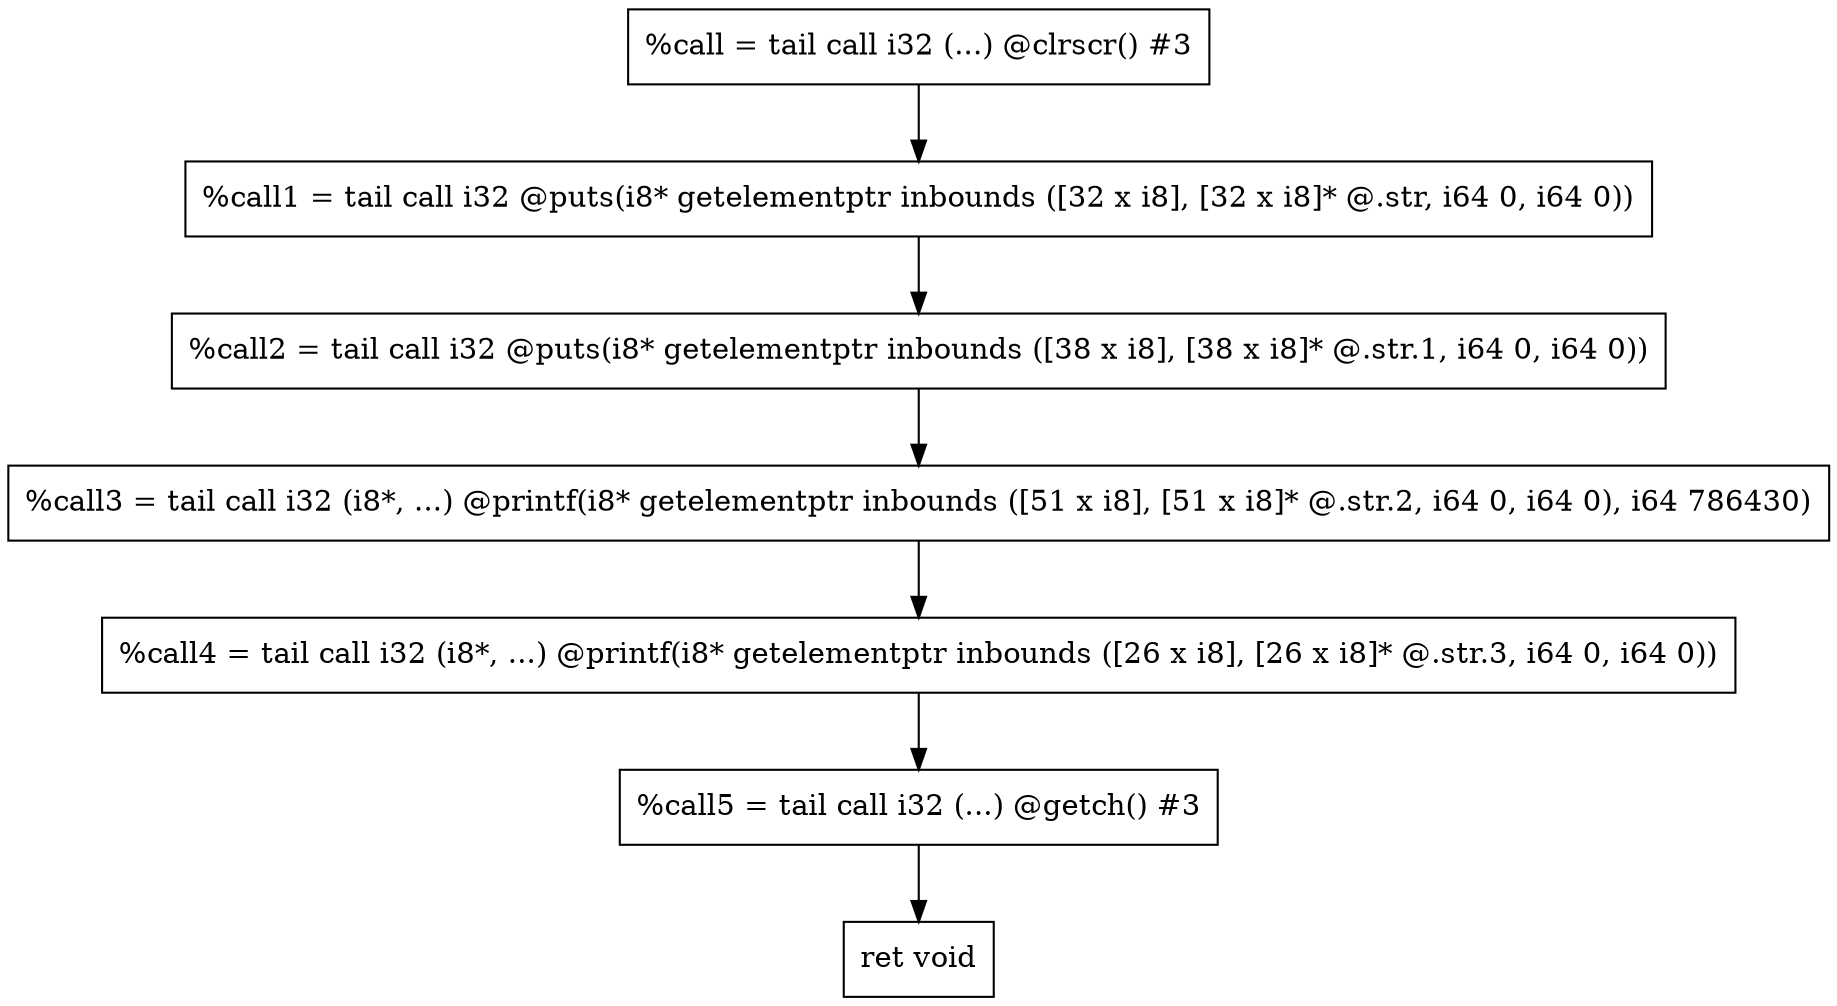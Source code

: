 digraph "CDFG for'func' function" {
	Node0x557a8c99f988[shape=record, label="  %call = tail call i32 (...) @clrscr() #3"]
	Node0x557a8c9a0400[shape=record, label="  %call1 = tail call i32 @puts(i8* getelementptr inbounds ([32 x i8], [32 x i8]* @.str, i64 0, i64 0))"]
	Node0x557a8c9a0590[shape=record, label="  %call2 = tail call i32 @puts(i8* getelementptr inbounds ([38 x i8], [38 x i8]* @.str.1, i64 0, i64 0))"]
	Node0x557a8c9a07d8[shape=record, label="  %call3 = tail call i32 (i8*, ...) @printf(i8* getelementptr inbounds ([51 x i8], [51 x i8]* @.str.2, i64 0, i64 0), i64 786430)"]
	Node0x557a8c9a0970[shape=record, label="  %call4 = tail call i32 (i8*, ...) @printf(i8* getelementptr inbounds ([26 x i8], [26 x i8]* @.str.3, i64 0, i64 0))"]
	Node0x557a8c9a0af8[shape=record, label="  %call5 = tail call i32 (...) @getch() #3"]
	Node0x557a8c9a0bc0[shape=record, label="  ret void"]
	Node0x557a8c99f988 -> Node0x557a8c9a0400
	Node0x557a8c9a0400 -> Node0x557a8c9a0590
	Node0x557a8c9a0590 -> Node0x557a8c9a07d8
	Node0x557a8c9a07d8 -> Node0x557a8c9a0970
	Node0x557a8c9a0970 -> Node0x557a8c9a0af8
	Node0x557a8c9a0af8 -> Node0x557a8c9a0bc0
edge [color=red]
}
